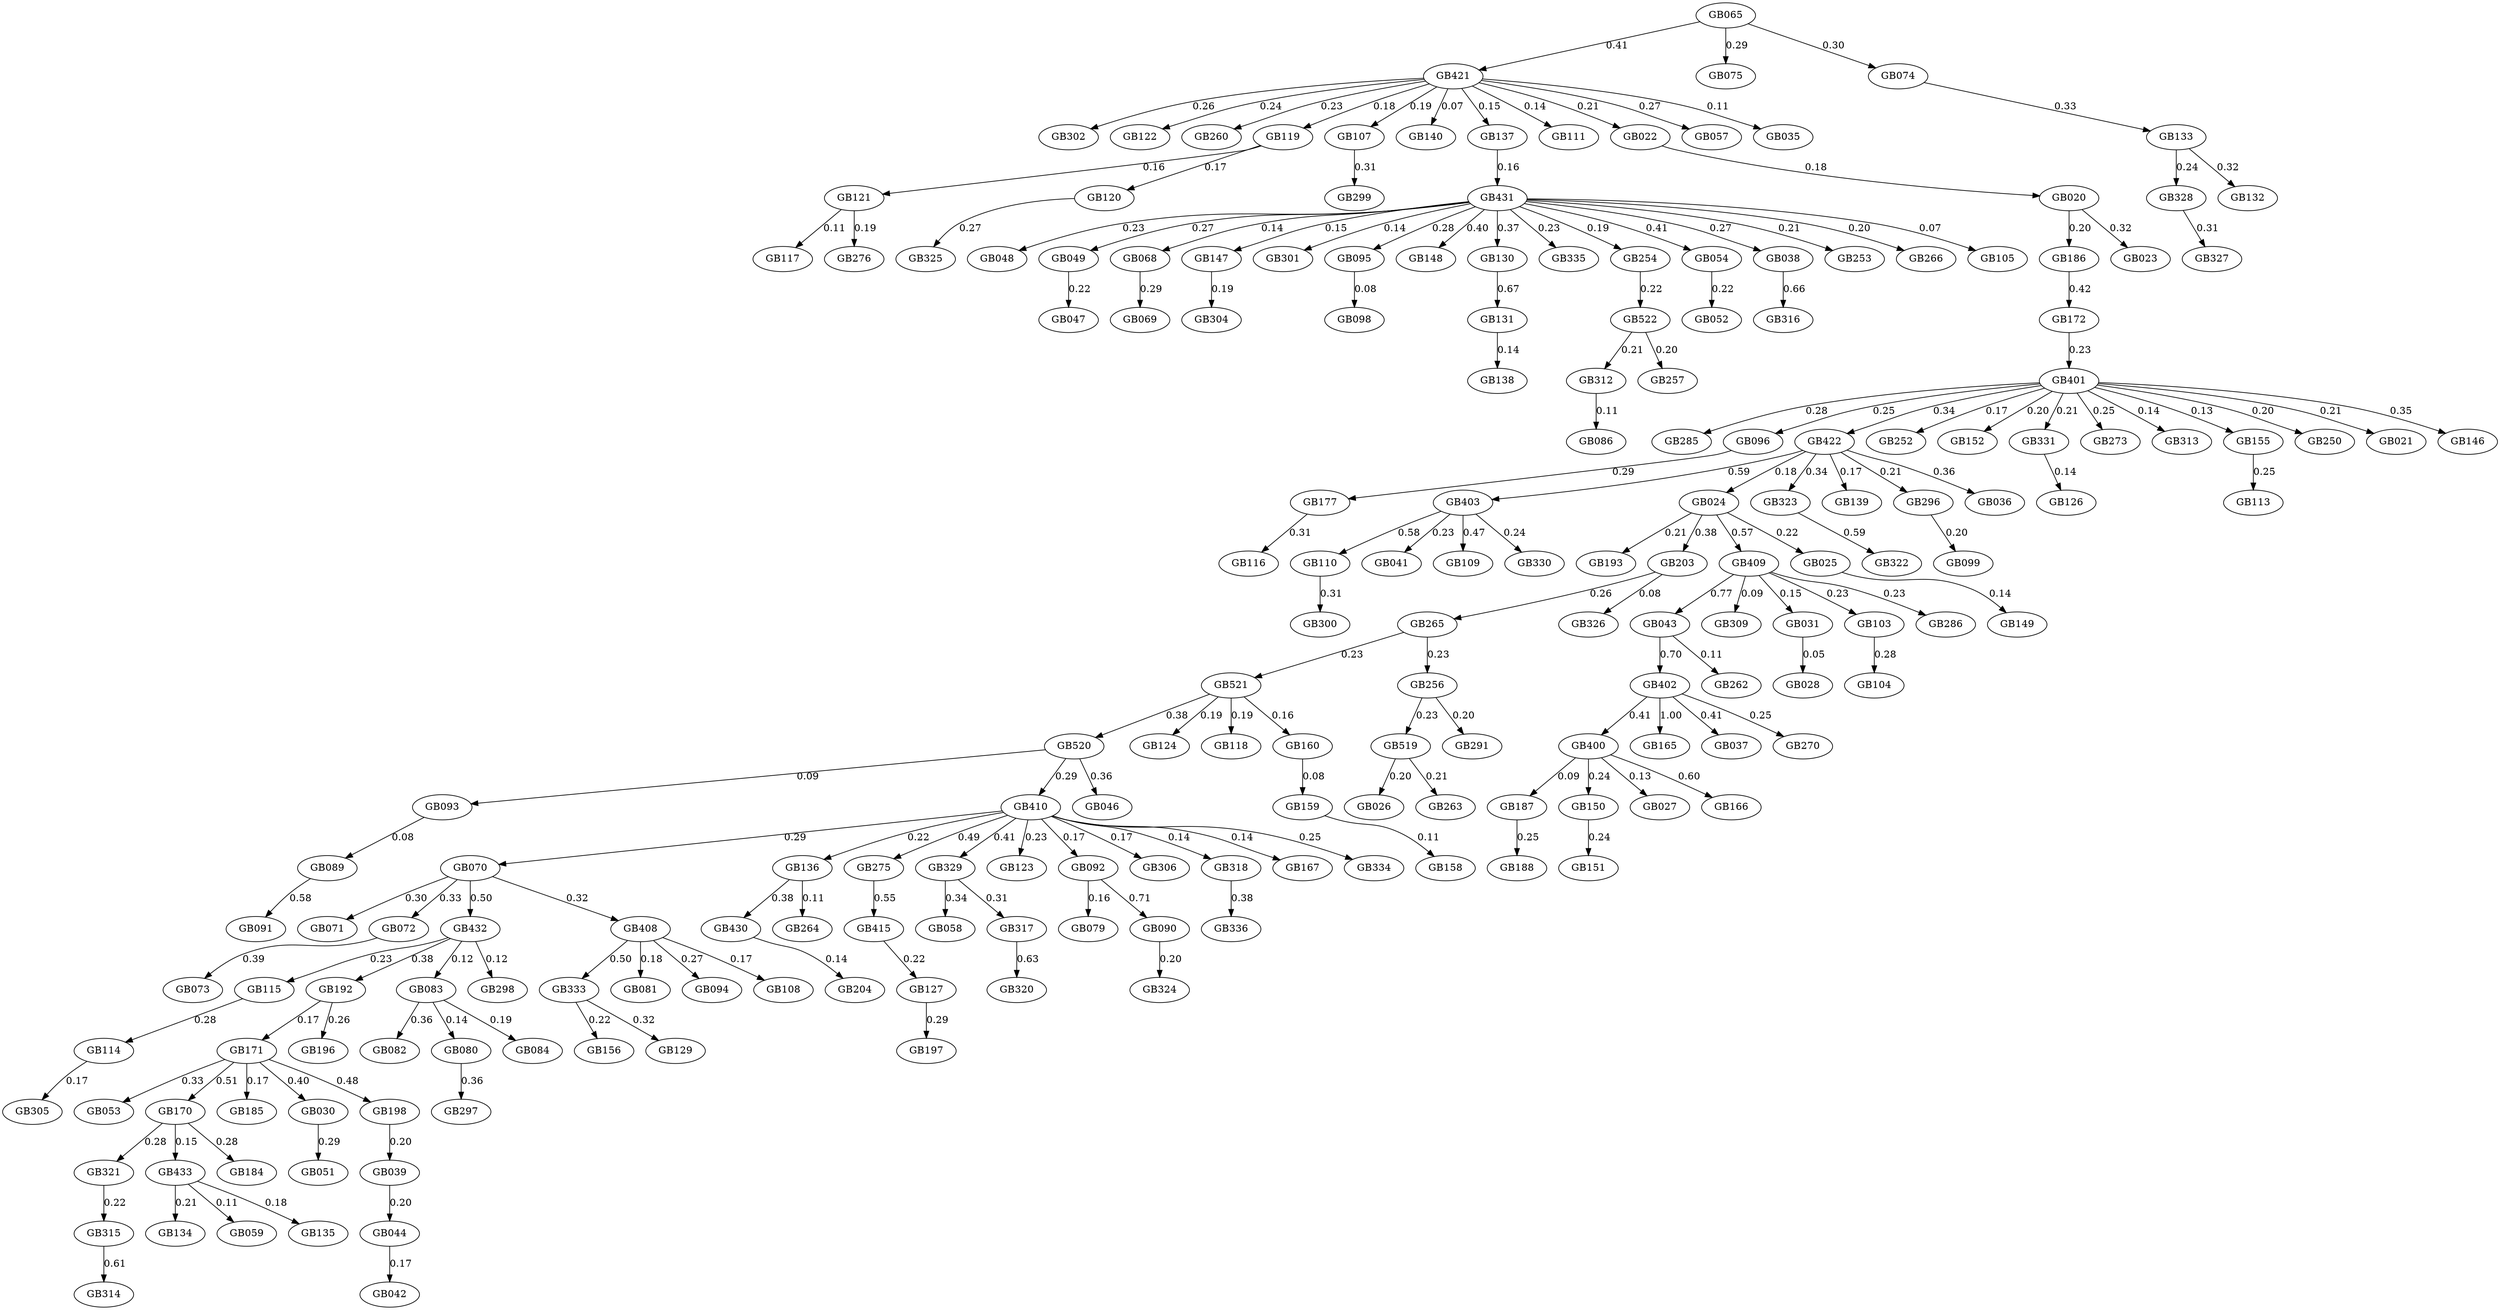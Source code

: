 digraph G {
   GB043 -> GB402 [label="0.70"];
   GB403 -> GB110 [label="0.58"];
   GB115 -> GB114 [label="0.28"];
   GB024 -> GB193 [label="0.21"];
   GB171 -> GB053 [label="0.33"];
   GB265 -> GB521 [label="0.23"];
   GB431 -> GB048 [label="0.23"];
   GB521 -> GB520 [label="0.38"];
   GB421 -> GB302 [label="0.26"];
   GB170 -> GB321 [label="0.28"];
   GB192 -> GB171 [label="0.17"];
   GB431 -> GB049 [label="0.27"];
   GB070 -> GB071 [label="0.30"];
   GB401 -> GB285 [label="0.28"];
   GB068 -> GB069 [label="0.29"];
   GB400 -> GB187 [label="0.09"];
   GB401 -> GB096 [label="0.25"];
   GB065 -> GB075 [label="0.29"];
   GB171 -> GB185 [label="0.17"];
   GB421 -> GB122 [label="0.24"];
   GB024 -> GB203 [label="0.38"];
   GB422 -> GB323 [label="0.34"];
   GB409 -> GB309 [label="0.09"];
   GB522 -> GB312 [label="0.21"];
   GB083 -> GB082 [label="0.36"];
   GB401 -> GB252 [label="0.17"];
   GB328 -> GB327 [label="0.31"];
   GB402 -> GB165 [label="1.00"];
   GB070 -> GB072 [label="0.33"];
   GB031 -> GB028 [label="0.05"];
   GB421 -> GB260 [label="0.23"];
   GB070 -> GB432 [label="0.50"];
   GB093 -> GB089 [label="0.08"];
   GB415 -> GB127 [label="0.22"];
   GB121 -> GB117 [label="0.11"];
   GB147 -> GB304 [label="0.19"];
   GB422 -> GB139 [label="0.17"];
   GB039 -> GB044 [label="0.20"];
   GB402 -> GB037 [label="0.41"];
   GB256 -> GB519 [label="0.23"];
   GB422 -> GB296 [label="0.21"];
   GB096 -> GB177 [label="0.29"];
   GB431 -> GB301 [label="0.14"];
   GB095 -> GB098 [label="0.08"];
   GB171 -> GB030 [label="0.40"];
   GB070 -> GB408 [label="0.32"];
   GB403 -> GB041 [label="0.23"];
   GB430 -> GB204 [label="0.14"];
   GB401 -> GB152 [label="0.20"];
   GB422 -> GB036 [label="0.36"];
   GB432 -> GB298 [label="0.12"];
   GB431 -> GB147 [label="0.15"];
   GB186 -> GB172 [label="0.42"];
   GB401 -> GB331 [label="0.21"];
   GB400 -> GB150 [label="0.24"];
   GB431 -> GB148 [label="0.40"];
   GB433 -> GB134 [label="0.21"];
   GB433 -> GB059 [label="0.11"];
   GB323 -> GB322 [label="0.59"];
   GB136 -> GB430 [label="0.38"];
   GB044 -> GB042 [label="0.17"];
   GB256 -> GB291 [label="0.20"];
   GB431 -> GB130 [label="0.37"];
   GB170 -> GB184 [label="0.28"];
   GB410 -> GB275 [label="0.49"];
   GB522 -> GB257 [label="0.20"];
   GB409 -> GB103 [label="0.23"];
   GB329 -> GB058 [label="0.34"];
   GB172 -> GB401 [label="0.23"];
   GB431 -> GB335 [label="0.23"];
   GB049 -> GB047 [label="0.22"];
   GB521 -> GB124 [label="0.19"];
   GB150 -> GB151 [label="0.24"];
   GB519 -> GB026 [label="0.20"];
   GB119 -> GB120 [label="0.17"];
   GB333 -> GB156 [label="0.22"];
   GB025 -> GB149 [label="0.14"];
   GB321 -> GB315 [label="0.22"];
   GB254 -> GB522 [label="0.22"];
   GB431 -> GB095 [label="0.28"];
   GB203 -> GB265 [label="0.26"];
   GB521 -> GB118 [label="0.19"];
   GB043 -> GB262 [label="0.11"];
   GB403 -> GB109 [label="0.47"];
   GB107 -> GB299 [label="0.31"];
   GB054 -> GB052 [label="0.22"];
   GB431 -> GB054 [label="0.41"];
   GB421 -> GB140 [label="0.07"];
   GB159 -> GB158 [label="0.11"];
   GB038 -> GB316 [label="0.66"];
   GB403 -> GB330 [label="0.24"];
   GB083 -> GB080 [label="0.14"];
   GB315 -> GB314 [label="0.61"];
   GB265 -> GB256 [label="0.23"];
   GB431 -> GB254 [label="0.19"];
   GB401 -> GB273 [label="0.25"];
   GB400 -> GB027 [label="0.13"];
   GB080 -> GB297 [label="0.36"];
   GB020 -> GB186 [label="0.20"];
   GB127 -> GB197 [label="0.29"];
   GB103 -> GB104 [label="0.28"];
   GB089 -> GB091 [label="0.58"];
   GB177 -> GB116 [label="0.31"];
   GB409 -> GB043 [label="0.77"];
   GB133 -> GB328 [label="0.24"];
   GB410 -> GB136 [label="0.22"];
   GB433 -> GB135 [label="0.18"];
   GB400 -> GB166 [label="0.60"];
   GB401 -> GB313 [label="0.14"];
   GB137 -> GB431 [label="0.16"];
   GB431 -> GB253 [label="0.21"];
   GB422 -> GB024 [label="0.18"];
   GB155 -> GB113 [label="0.25"];
   GB131 -> GB138 [label="0.14"];
   GB422 -> GB403 [label="0.59"];
   GB203 -> GB326 [label="0.08"];
   GB408 -> GB081 [label="0.18"];
   GB519 -> GB263 [label="0.21"];
   GB312 -> GB086 [label="0.11"];
   GB408 -> GB094 [label="0.27"];
   GB431 -> GB266 [label="0.20"];
   GB333 -> GB129 [label="0.32"];
   GB410 -> GB123 [label="0.23"];
   GB072 -> GB073 [label="0.39"];
   GB401 -> GB155 [label="0.13"];
   GB432 -> GB192 [label="0.38"];
   GB431 -> GB038 [label="0.27"];
   GB317 -> GB320 [label="0.63"];
   GB198 -> GB039 [label="0.20"];
   GB421 -> GB107 [label="0.19"];
   GB136 -> GB264 [label="0.11"];
   GB410 -> GB092 [label="0.17"];
   GB408 -> GB108 [label="0.17"];
   GB119 -> GB121 [label="0.16"];
   GB083 -> GB084 [label="0.19"];
   GB401 -> GB250 [label="0.20"];
   GB421 -> GB111 [label="0.14"];
   GB520 -> GB046 [label="0.36"];
   GB024 -> GB025 [label="0.22"];
   GB121 -> GB276 [label="0.19"];
   GB431 -> GB068 [label="0.14"];
   GB402 -> GB270 [label="0.25"];
   GB065 -> GB074 [label="0.30"];
   GB092 -> GB079 [label="0.16"];
   GB020 -> GB023 [label="0.32"];
   GB065 -> GB421 [label="0.41"];
   GB408 -> GB333 [label="0.50"];
   GB329 -> GB317 [label="0.31"];
   GB421 -> GB119 [label="0.18"];
   GB410 -> GB306 [label="0.17"];
   GB024 -> GB409 [label="0.57"];
   GB318 -> GB336 [label="0.38"];
   GB171 -> GB170 [label="0.51"];
   GB421 -> GB022 [label="0.21"];
   GB170 -> GB433 [label="0.15"];
   GB401 -> GB021 [label="0.21"];
   GB030 -> GB051 [label="0.29"];
   GB431 -> GB105 [label="0.07"];
   GB187 -> GB188 [label="0.25"];
   GB331 -> GB126 [label="0.14"];
   GB130 -> GB131 [label="0.67"];
   GB402 -> GB400 [label="0.41"];
   GB410 -> GB167 [label="0.14"];
   GB409 -> GB031 [label="0.15"];
   GB171 -> GB198 [label="0.48"];
   GB133 -> GB132 [label="0.32"];
   GB074 -> GB133 [label="0.33"];
   GB110 -> GB300 [label="0.31"];
   GB520 -> GB410 [label="0.29"];
   GB090 -> GB324 [label="0.20"];
   GB410 -> GB318 [label="0.14"];
   GB275 -> GB415 [label="0.55"];
   GB520 -> GB093 [label="0.09"];
   GB432 -> GB115 [label="0.23"];
   GB401 -> GB146 [label="0.35"];
   GB432 -> GB083 [label="0.12"];
   GB410 -> GB334 [label="0.25"];
   GB410 -> GB070 [label="0.29"];
   GB421 -> GB057 [label="0.27"];
   GB120 -> GB325 [label="0.27"];
   GB421 -> GB137 [label="0.15"];
   GB296 -> GB099 [label="0.20"];
   GB160 -> GB159 [label="0.08"];
   GB401 -> GB422 [label="0.34"];
   GB092 -> GB090 [label="0.71"];
   GB022 -> GB020 [label="0.18"];
   GB421 -> GB035 [label="0.11"];
   GB409 -> GB286 [label="0.23"];
   GB410 -> GB329 [label="0.41"];
   GB114 -> GB305 [label="0.17"];
   GB521 -> GB160 [label="0.16"];
   GB192 -> GB196 [label="0.26"];
   GB080;
   GB081;
   GB082;
   GB270;
   GB084;
   GB276;
   GB086;
   GB089;
   GB160;
   GB167;
   GB166;
   GB165;
   GB083;
   GB408;
   GB409;
   GB320;
   GB400;
   GB401;
   GB402;
   GB403;
   GB138;
   GB275;
   GB139;
   GB079;
   GB264;
   GB265;
   GB266;
   GB071;
   GB070;
   GB073;
   GB263;
   GB039;
   GB131;
   GB317;
   GB273;
   GB068;
   GB069;
   GB065;
   GB327;
   GB188;
   GB058;
   GB185;
   GB184;
   GB187;
   GB186;
   GB091;
   GB159;
   GB177;
   GB170;
   GB171;
   GB172;
   GB052;
   GB325;
   GB324;
   GB059;
   GB326;
   GB321;
   GB042;
   GB323;
   GB322;
   GB053;
   GB203;
   GB051;
   GB298;
   GB057;
   GB328;
   GB204;
   GB054;
   GB198;
   GB099;
   GB192;
   GB193;
   GB098;
   GB196;
   GB197;
   GB519;
   GB291;
   GB297;
   GB296;
   GB299;
   GB123;
   GB049;
   GB103;
   GB105;
   GB104;
   GB107;
   GB109;
   GB108;
   GB336;
   GB334;
   GB335;
   GB333;
   GB330;
   GB331;
   GB522;
   GB521;
   GB520;
   GB318;
   GB250;
   GB286;
   GB285;
   GB113;
   GB110;
   GB111;
   GB116;
   GB117;
   GB114;
   GB115;
   GB118;
   GB119;
   GB147;
   GB302;
   GB301;
   GB300;
   GB306;
   GB305;
   GB304;
   GB309;
   GB431;
   GB430;
   GB433;
   GB432;
   GB075;
   GB044;
   GB046;
   GB047;
   GB041;
   GB129;
   GB043;
   GB127;
   GB126;
   GB124;
   GB048;
   GB122;
   GB121;
   GB120;
   GB254;
   GB257;
   GB256;
   GB149;
   GB148;
   GB253;
   GB252;
   GB314;
   GB315;
   GB316;
   GB146;
   GB140;
   GB312;
   GB313;
   GB422;
   GB421;
   GB031;
   GB030;
   GB035;
   GB037;
   GB036;
   GB130;
   GB038;
   GB132;
   GB133;
   GB134;
   GB135;
   GB136;
   GB137;
   GB096;
   GB095;
   GB094;
   GB093;
   GB092;
   GB158;
   GB090;
   GB156;
   GB260;
   GB155;
   GB152;
   GB150;
   GB151;
   GB410;
   GB329;
   GB262;
   GB415;
   GB072;
   GB074;
   GB022;
   GB023;
   GB020;
   GB021;
   GB026;
   GB027;
   GB024;
   GB025;
   GB028;

}
